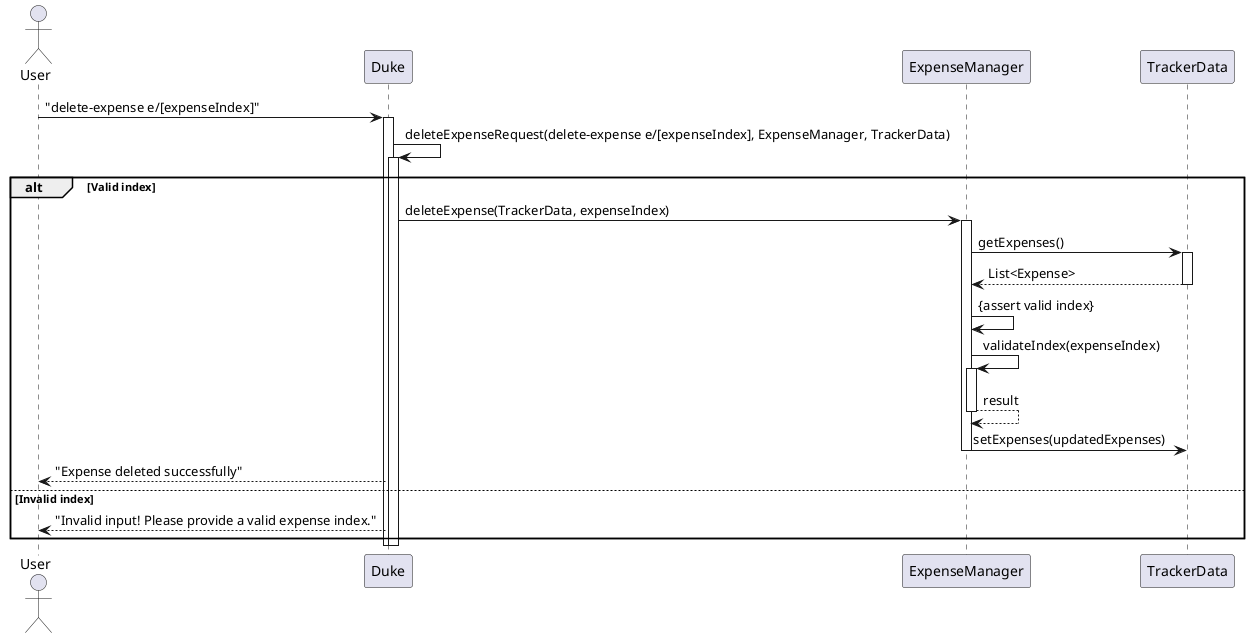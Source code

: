 @startuml

actor User
participant Duke
participant ExpenseManager
participant TrackerData

User -> Duke : "delete-expense e/[expenseIndex]"
activate Duke

    Duke -> Duke : deleteExpenseRequest(delete-expense e/[expenseIndex], ExpenseManager, TrackerData)
    activate Duke

alt Valid index
    Duke -> ExpenseManager : deleteExpense(TrackerData, expenseIndex)
    activate ExpenseManager
    ExpenseManager -> TrackerData : getExpenses()
    activate TrackerData
    TrackerData --> ExpenseManager : List<Expense>
    deactivate TrackerData

    ExpenseManager -> ExpenseManager : {assert valid index}
    ExpenseManager -> ExpenseManager : validateIndex(expenseIndex)
    activate ExpenseManager
    ExpenseManager --> ExpenseManager : result
    deactivate ExpenseManager

    ExpenseManager -> TrackerData : setExpenses(updatedExpenses)
    deactivate ExpenseManager
    Duke --> User : "Expense deleted successfully"
else Invalid index
    Duke --> User : "Invalid input! Please provide a valid expense index."
end
deactivate Duke
deactivate Duke

@enduml
